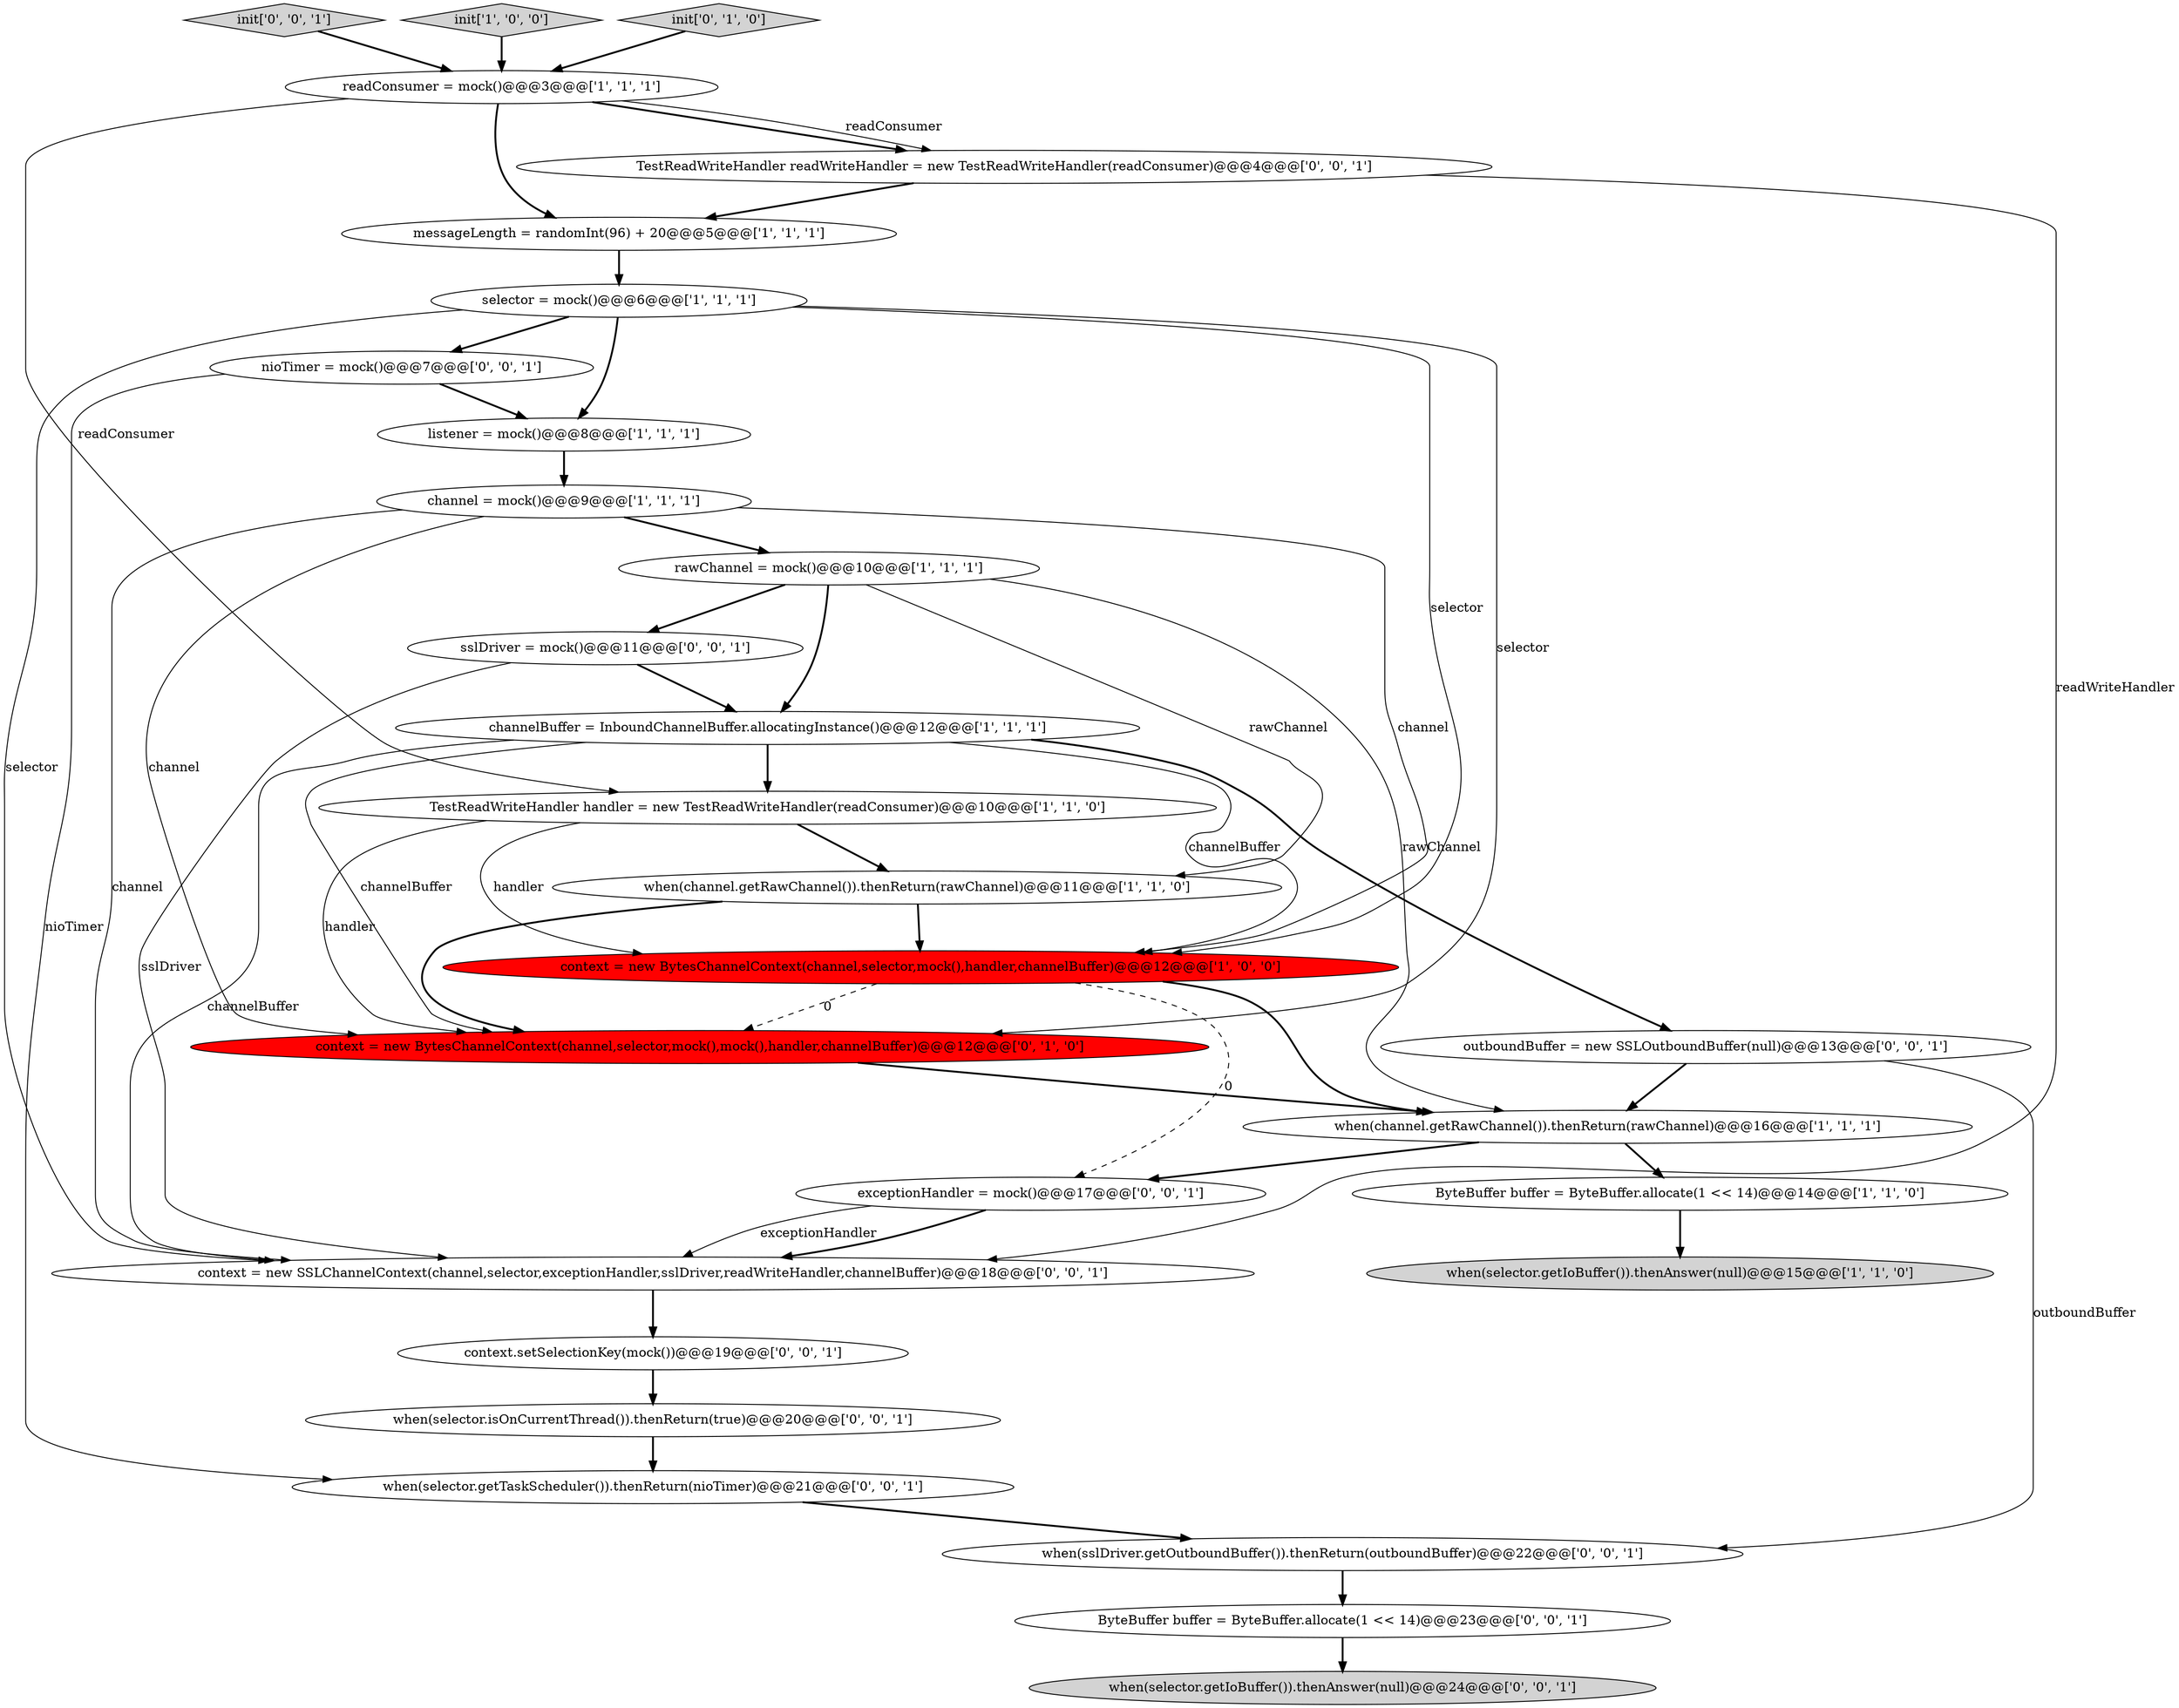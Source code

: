 digraph {
17 [style = filled, label = "sslDriver = mock()@@@11@@@['0', '0', '1']", fillcolor = white, shape = ellipse image = "AAA0AAABBB3BBB"];
23 [style = filled, label = "when(selector.getIoBuffer()).thenAnswer(null)@@@24@@@['0', '0', '1']", fillcolor = lightgray, shape = ellipse image = "AAA0AAABBB3BBB"];
26 [style = filled, label = "init['0', '0', '1']", fillcolor = lightgray, shape = diamond image = "AAA0AAABBB3BBB"];
11 [style = filled, label = "messageLength = randomInt(96) + 20@@@5@@@['1', '1', '1']", fillcolor = white, shape = ellipse image = "AAA0AAABBB1BBB"];
16 [style = filled, label = "context = new SSLChannelContext(channel,selector,exceptionHandler,sslDriver,readWriteHandler,channelBuffer)@@@18@@@['0', '0', '1']", fillcolor = white, shape = ellipse image = "AAA0AAABBB3BBB"];
4 [style = filled, label = "rawChannel = mock()@@@10@@@['1', '1', '1']", fillcolor = white, shape = ellipse image = "AAA0AAABBB1BBB"];
0 [style = filled, label = "when(selector.getIoBuffer()).thenAnswer(null)@@@15@@@['1', '1', '0']", fillcolor = lightgray, shape = ellipse image = "AAA0AAABBB1BBB"];
18 [style = filled, label = "exceptionHandler = mock()@@@17@@@['0', '0', '1']", fillcolor = white, shape = ellipse image = "AAA0AAABBB3BBB"];
3 [style = filled, label = "init['1', '0', '0']", fillcolor = lightgray, shape = diamond image = "AAA0AAABBB1BBB"];
24 [style = filled, label = "outboundBuffer = new SSLOutboundBuffer(null)@@@13@@@['0', '0', '1']", fillcolor = white, shape = ellipse image = "AAA0AAABBB3BBB"];
7 [style = filled, label = "listener = mock()@@@8@@@['1', '1', '1']", fillcolor = white, shape = ellipse image = "AAA0AAABBB1BBB"];
14 [style = filled, label = "init['0', '1', '0']", fillcolor = lightgray, shape = diamond image = "AAA0AAABBB2BBB"];
19 [style = filled, label = "context.setSelectionKey(mock())@@@19@@@['0', '0', '1']", fillcolor = white, shape = ellipse image = "AAA0AAABBB3BBB"];
9 [style = filled, label = "readConsumer = mock()@@@3@@@['1', '1', '1']", fillcolor = white, shape = ellipse image = "AAA0AAABBB1BBB"];
20 [style = filled, label = "TestReadWriteHandler readWriteHandler = new TestReadWriteHandler(readConsumer)@@@4@@@['0', '0', '1']", fillcolor = white, shape = ellipse image = "AAA0AAABBB3BBB"];
27 [style = filled, label = "ByteBuffer buffer = ByteBuffer.allocate(1 << 14)@@@23@@@['0', '0', '1']", fillcolor = white, shape = ellipse image = "AAA0AAABBB3BBB"];
10 [style = filled, label = "ByteBuffer buffer = ByteBuffer.allocate(1 << 14)@@@14@@@['1', '1', '0']", fillcolor = white, shape = ellipse image = "AAA0AAABBB1BBB"];
25 [style = filled, label = "when(selector.isOnCurrentThread()).thenReturn(true)@@@20@@@['0', '0', '1']", fillcolor = white, shape = ellipse image = "AAA0AAABBB3BBB"];
15 [style = filled, label = "context = new BytesChannelContext(channel,selector,mock(),mock(),handler,channelBuffer)@@@12@@@['0', '1', '0']", fillcolor = red, shape = ellipse image = "AAA1AAABBB2BBB"];
28 [style = filled, label = "nioTimer = mock()@@@7@@@['0', '0', '1']", fillcolor = white, shape = ellipse image = "AAA0AAABBB3BBB"];
12 [style = filled, label = "when(channel.getRawChannel()).thenReturn(rawChannel)@@@16@@@['1', '1', '1']", fillcolor = white, shape = ellipse image = "AAA0AAABBB1BBB"];
8 [style = filled, label = "context = new BytesChannelContext(channel,selector,mock(),handler,channelBuffer)@@@12@@@['1', '0', '0']", fillcolor = red, shape = ellipse image = "AAA1AAABBB1BBB"];
5 [style = filled, label = "TestReadWriteHandler handler = new TestReadWriteHandler(readConsumer)@@@10@@@['1', '1', '0']", fillcolor = white, shape = ellipse image = "AAA0AAABBB1BBB"];
21 [style = filled, label = "when(selector.getTaskScheduler()).thenReturn(nioTimer)@@@21@@@['0', '0', '1']", fillcolor = white, shape = ellipse image = "AAA0AAABBB3BBB"];
2 [style = filled, label = "selector = mock()@@@6@@@['1', '1', '1']", fillcolor = white, shape = ellipse image = "AAA0AAABBB1BBB"];
13 [style = filled, label = "channelBuffer = InboundChannelBuffer.allocatingInstance()@@@12@@@['1', '1', '1']", fillcolor = white, shape = ellipse image = "AAA0AAABBB1BBB"];
6 [style = filled, label = "when(channel.getRawChannel()).thenReturn(rawChannel)@@@11@@@['1', '1', '0']", fillcolor = white, shape = ellipse image = "AAA0AAABBB1BBB"];
1 [style = filled, label = "channel = mock()@@@9@@@['1', '1', '1']", fillcolor = white, shape = ellipse image = "AAA0AAABBB1BBB"];
22 [style = filled, label = "when(sslDriver.getOutboundBuffer()).thenReturn(outboundBuffer)@@@22@@@['0', '0', '1']", fillcolor = white, shape = ellipse image = "AAA0AAABBB3BBB"];
13->8 [style = solid, label="channelBuffer"];
1->4 [style = bold, label=""];
24->12 [style = bold, label=""];
7->1 [style = bold, label=""];
13->24 [style = bold, label=""];
9->11 [style = bold, label=""];
4->17 [style = bold, label=""];
4->6 [style = solid, label="rawChannel"];
1->15 [style = solid, label="channel"];
4->12 [style = solid, label="rawChannel"];
13->16 [style = solid, label="channelBuffer"];
1->8 [style = solid, label="channel"];
8->15 [style = dashed, label="0"];
4->13 [style = bold, label=""];
13->15 [style = solid, label="channelBuffer"];
28->7 [style = bold, label=""];
5->8 [style = solid, label="handler"];
1->16 [style = solid, label="channel"];
2->8 [style = solid, label="selector"];
26->9 [style = bold, label=""];
5->15 [style = solid, label="handler"];
9->20 [style = bold, label=""];
16->19 [style = bold, label=""];
11->2 [style = bold, label=""];
6->15 [style = bold, label=""];
19->25 [style = bold, label=""];
2->16 [style = solid, label="selector"];
17->16 [style = solid, label="sslDriver"];
3->9 [style = bold, label=""];
9->20 [style = solid, label="readConsumer"];
12->10 [style = bold, label=""];
5->6 [style = bold, label=""];
22->27 [style = bold, label=""];
21->22 [style = bold, label=""];
24->22 [style = solid, label="outboundBuffer"];
10->0 [style = bold, label=""];
6->8 [style = bold, label=""];
12->18 [style = bold, label=""];
13->5 [style = bold, label=""];
2->15 [style = solid, label="selector"];
20->16 [style = solid, label="readWriteHandler"];
18->16 [style = solid, label="exceptionHandler"];
8->18 [style = dashed, label="0"];
14->9 [style = bold, label=""];
27->23 [style = bold, label=""];
15->12 [style = bold, label=""];
17->13 [style = bold, label=""];
2->7 [style = bold, label=""];
2->28 [style = bold, label=""];
28->21 [style = solid, label="nioTimer"];
8->12 [style = bold, label=""];
9->5 [style = solid, label="readConsumer"];
25->21 [style = bold, label=""];
20->11 [style = bold, label=""];
18->16 [style = bold, label=""];
}
